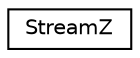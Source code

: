 digraph "Graphical Class Hierarchy"
{
 // LATEX_PDF_SIZE
  edge [fontname="Helvetica",fontsize="10",labelfontname="Helvetica",labelfontsize="10"];
  node [fontname="Helvetica",fontsize="10",shape=record];
  rankdir="LR";
  Node0 [label="StreamZ",height=0.2,width=0.4,color="black", fillcolor="white", style="filled",URL="$class_stream_z.html",tooltip=" "];
}
